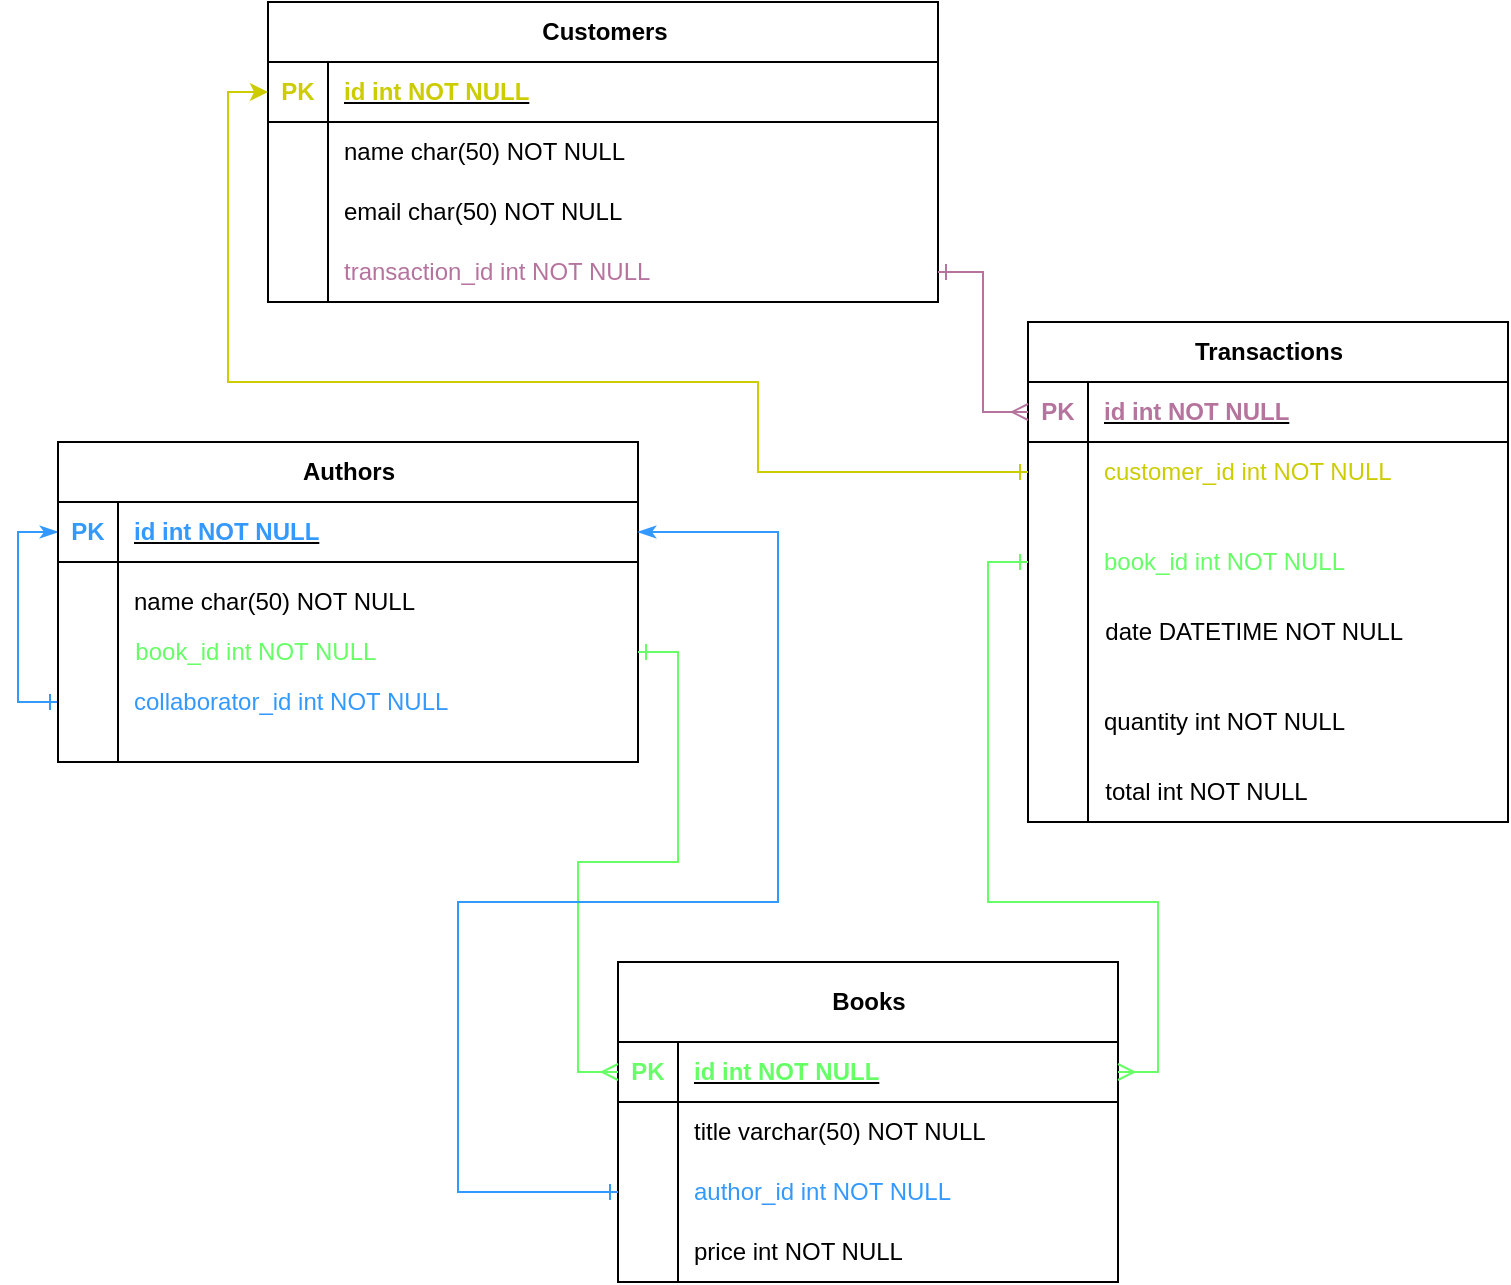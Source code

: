 <mxfile version="24.2.7" type="github">
  <diagram id="R2lEEEUBdFMjLlhIrx00" name="Page-1">
    <mxGraphModel dx="1644" dy="458" grid="1" gridSize="10" guides="1" tooltips="1" connect="1" arrows="1" fold="1" page="1" pageScale="1" pageWidth="850" pageHeight="1100" math="0" shadow="0" extFonts="Permanent Marker^https://fonts.googleapis.com/css?family=Permanent+Marker">
      <root>
        <mxCell id="0" />
        <mxCell id="1" parent="0" />
        <mxCell id="IxousX21tQbxsvC2TgI--34" value="Transactions" style="shape=table;startSize=30;container=1;collapsible=1;childLayout=tableLayout;fixedRows=1;rowLines=0;fontStyle=1;align=center;resizeLast=1;html=1;" parent="1" vertex="1">
          <mxGeometry x="505" y="170" width="240" height="250" as="geometry" />
        </mxCell>
        <mxCell id="IxousX21tQbxsvC2TgI--35" value="" style="shape=tableRow;horizontal=0;startSize=0;swimlaneHead=0;swimlaneBody=0;fillColor=none;collapsible=0;dropTarget=0;points=[[0,0.5],[1,0.5]];portConstraint=eastwest;top=0;left=0;right=0;bottom=1;" parent="IxousX21tQbxsvC2TgI--34" vertex="1">
          <mxGeometry y="30" width="240" height="30" as="geometry" />
        </mxCell>
        <mxCell id="IxousX21tQbxsvC2TgI--36" value="&lt;font color=&quot;#b5739d&quot;&gt;PK&lt;/font&gt;" style="shape=partialRectangle;connectable=0;fillColor=none;top=0;left=0;bottom=0;right=0;fontStyle=1;overflow=hidden;whiteSpace=wrap;html=1;" parent="IxousX21tQbxsvC2TgI--35" vertex="1">
          <mxGeometry width="30" height="30" as="geometry">
            <mxRectangle width="30" height="30" as="alternateBounds" />
          </mxGeometry>
        </mxCell>
        <mxCell id="IxousX21tQbxsvC2TgI--37" value="&lt;font color=&quot;#b5739d&quot;&gt;id int NOT NULL&lt;/font&gt;" style="shape=partialRectangle;connectable=0;fillColor=none;top=0;left=0;bottom=0;right=0;align=left;spacingLeft=6;fontStyle=5;overflow=hidden;whiteSpace=wrap;html=1;" parent="IxousX21tQbxsvC2TgI--35" vertex="1">
          <mxGeometry x="30" width="210" height="30" as="geometry">
            <mxRectangle width="210" height="30" as="alternateBounds" />
          </mxGeometry>
        </mxCell>
        <mxCell id="IxousX21tQbxsvC2TgI--38" value="" style="shape=tableRow;horizontal=0;startSize=0;swimlaneHead=0;swimlaneBody=0;fillColor=none;collapsible=0;dropTarget=0;points=[[0,0.5],[1,0.5]];portConstraint=eastwest;top=0;left=0;right=0;bottom=0;" parent="IxousX21tQbxsvC2TgI--34" vertex="1">
          <mxGeometry y="60" width="240" height="30" as="geometry" />
        </mxCell>
        <mxCell id="IxousX21tQbxsvC2TgI--39" value="" style="shape=partialRectangle;connectable=0;fillColor=none;top=0;left=0;bottom=0;right=0;editable=1;overflow=hidden;whiteSpace=wrap;html=1;" parent="IxousX21tQbxsvC2TgI--38" vertex="1">
          <mxGeometry width="30" height="30" as="geometry">
            <mxRectangle width="30" height="30" as="alternateBounds" />
          </mxGeometry>
        </mxCell>
        <mxCell id="IxousX21tQbxsvC2TgI--40" value="&lt;font color=&quot;#cccc00&quot;&gt;customer_id int NOT NULL&lt;/font&gt;" style="shape=partialRectangle;connectable=0;fillColor=none;top=0;left=0;bottom=0;right=0;align=left;spacingLeft=6;overflow=hidden;whiteSpace=wrap;html=1;" parent="IxousX21tQbxsvC2TgI--38" vertex="1">
          <mxGeometry x="30" width="210" height="30" as="geometry">
            <mxRectangle width="210" height="30" as="alternateBounds" />
          </mxGeometry>
        </mxCell>
        <mxCell id="IxousX21tQbxsvC2TgI--41" value="" style="shape=tableRow;horizontal=0;startSize=0;swimlaneHead=0;swimlaneBody=0;fillColor=none;collapsible=0;dropTarget=0;points=[[0,0.5],[1,0.5]];portConstraint=eastwest;top=0;left=0;right=0;bottom=0;" parent="IxousX21tQbxsvC2TgI--34" vertex="1">
          <mxGeometry y="90" width="240" height="60" as="geometry" />
        </mxCell>
        <mxCell id="IxousX21tQbxsvC2TgI--42" value="" style="shape=partialRectangle;connectable=0;fillColor=none;top=0;left=0;bottom=0;right=0;editable=1;overflow=hidden;whiteSpace=wrap;html=1;" parent="IxousX21tQbxsvC2TgI--41" vertex="1">
          <mxGeometry width="30" height="60" as="geometry">
            <mxRectangle width="30" height="60" as="alternateBounds" />
          </mxGeometry>
        </mxCell>
        <mxCell id="IxousX21tQbxsvC2TgI--43" value="&lt;font color=&quot;#66ff66&quot;&gt;book_id int NOT NULL&lt;/font&gt;" style="shape=partialRectangle;connectable=0;fillColor=none;top=0;left=0;bottom=0;right=0;align=left;spacingLeft=6;overflow=hidden;whiteSpace=wrap;html=1;" parent="IxousX21tQbxsvC2TgI--41" vertex="1">
          <mxGeometry x="30" width="210" height="60" as="geometry">
            <mxRectangle width="210" height="60" as="alternateBounds" />
          </mxGeometry>
        </mxCell>
        <mxCell id="IxousX21tQbxsvC2TgI--44" value="" style="shape=tableRow;horizontal=0;startSize=0;swimlaneHead=0;swimlaneBody=0;fillColor=none;collapsible=0;dropTarget=0;points=[[0,0.5],[1,0.5]];portConstraint=eastwest;top=0;left=0;right=0;bottom=0;" parent="IxousX21tQbxsvC2TgI--34" vertex="1">
          <mxGeometry y="150" width="240" height="100" as="geometry" />
        </mxCell>
        <mxCell id="IxousX21tQbxsvC2TgI--45" value="" style="shape=partialRectangle;connectable=0;fillColor=none;top=0;left=0;bottom=0;right=0;editable=1;overflow=hidden;whiteSpace=wrap;html=1;" parent="IxousX21tQbxsvC2TgI--44" vertex="1">
          <mxGeometry width="30" height="100" as="geometry">
            <mxRectangle width="30" height="100" as="alternateBounds" />
          </mxGeometry>
        </mxCell>
        <mxCell id="IxousX21tQbxsvC2TgI--46" value="quantity int NOT NULL" style="shape=partialRectangle;connectable=0;fillColor=none;top=0;left=0;bottom=0;right=0;align=left;spacingLeft=6;overflow=hidden;whiteSpace=wrap;html=1;" parent="IxousX21tQbxsvC2TgI--44" vertex="1">
          <mxGeometry x="30" width="210" height="100" as="geometry">
            <mxRectangle width="210" height="100" as="alternateBounds" />
          </mxGeometry>
        </mxCell>
        <mxCell id="IxousX21tQbxsvC2TgI--96" style="edgeStyle=orthogonalEdgeStyle;rounded=0;orthogonalLoop=1;jettySize=auto;html=1;entryX=0;entryY=0.5;entryDx=0;entryDy=0;startArrow=ERone;startFill=0;endArrow=classicThin;endFill=1;strokeColor=#3399FF;" parent="1" source="IxousX21tQbxsvC2TgI--87" target="IxousX21tQbxsvC2TgI--81" edge="1">
          <mxGeometry relative="1" as="geometry" />
        </mxCell>
        <mxCell id="IxousX21tQbxsvC2TgI--47" value="Books" style="shape=table;startSize=40;container=1;collapsible=1;childLayout=tableLayout;fixedRows=1;rowLines=0;fontStyle=1;align=center;resizeLast=1;html=1;" parent="1" vertex="1">
          <mxGeometry x="300" y="490" width="250" height="160" as="geometry" />
        </mxCell>
        <mxCell id="IxousX21tQbxsvC2TgI--48" value="" style="shape=tableRow;horizontal=0;startSize=0;swimlaneHead=0;swimlaneBody=0;fillColor=none;collapsible=0;dropTarget=0;points=[[0,0.5],[1,0.5]];portConstraint=eastwest;top=0;left=0;right=0;bottom=1;" parent="IxousX21tQbxsvC2TgI--47" vertex="1">
          <mxGeometry y="40" width="250" height="30" as="geometry" />
        </mxCell>
        <mxCell id="IxousX21tQbxsvC2TgI--49" value="&lt;font color=&quot;#66ff66&quot;&gt;PK&lt;/font&gt;" style="shape=partialRectangle;connectable=0;fillColor=none;top=0;left=0;bottom=0;right=0;fontStyle=1;overflow=hidden;whiteSpace=wrap;html=1;" parent="IxousX21tQbxsvC2TgI--48" vertex="1">
          <mxGeometry width="30" height="30" as="geometry">
            <mxRectangle width="30" height="30" as="alternateBounds" />
          </mxGeometry>
        </mxCell>
        <mxCell id="IxousX21tQbxsvC2TgI--50" value="&lt;font color=&quot;#66ff66&quot;&gt;id int NOT NULL&lt;/font&gt;" style="shape=partialRectangle;connectable=0;fillColor=none;top=0;left=0;bottom=0;right=0;align=left;spacingLeft=6;fontStyle=5;overflow=hidden;whiteSpace=wrap;html=1;" parent="IxousX21tQbxsvC2TgI--48" vertex="1">
          <mxGeometry x="30" width="220" height="30" as="geometry">
            <mxRectangle width="220" height="30" as="alternateBounds" />
          </mxGeometry>
        </mxCell>
        <mxCell id="IxousX21tQbxsvC2TgI--51" value="" style="shape=tableRow;horizontal=0;startSize=0;swimlaneHead=0;swimlaneBody=0;fillColor=none;collapsible=0;dropTarget=0;points=[[0,0.5],[1,0.5]];portConstraint=eastwest;top=0;left=0;right=0;bottom=0;" parent="IxousX21tQbxsvC2TgI--47" vertex="1">
          <mxGeometry y="70" width="250" height="30" as="geometry" />
        </mxCell>
        <mxCell id="IxousX21tQbxsvC2TgI--52" value="" style="shape=partialRectangle;connectable=0;fillColor=none;top=0;left=0;bottom=0;right=0;editable=1;overflow=hidden;whiteSpace=wrap;html=1;" parent="IxousX21tQbxsvC2TgI--51" vertex="1">
          <mxGeometry width="30" height="30" as="geometry">
            <mxRectangle width="30" height="30" as="alternateBounds" />
          </mxGeometry>
        </mxCell>
        <mxCell id="IxousX21tQbxsvC2TgI--53" value="title varchar(50) NOT NULL" style="shape=partialRectangle;connectable=0;fillColor=none;top=0;left=0;bottom=0;right=0;align=left;spacingLeft=6;overflow=hidden;whiteSpace=wrap;html=1;" parent="IxousX21tQbxsvC2TgI--51" vertex="1">
          <mxGeometry x="30" width="220" height="30" as="geometry">
            <mxRectangle width="220" height="30" as="alternateBounds" />
          </mxGeometry>
        </mxCell>
        <mxCell id="IxousX21tQbxsvC2TgI--54" value="" style="shape=tableRow;horizontal=0;startSize=0;swimlaneHead=0;swimlaneBody=0;fillColor=none;collapsible=0;dropTarget=0;points=[[0,0.5],[1,0.5]];portConstraint=eastwest;top=0;left=0;right=0;bottom=0;" parent="IxousX21tQbxsvC2TgI--47" vertex="1">
          <mxGeometry y="100" width="250" height="30" as="geometry" />
        </mxCell>
        <mxCell id="IxousX21tQbxsvC2TgI--55" value="" style="shape=partialRectangle;connectable=0;fillColor=none;top=0;left=0;bottom=0;right=0;editable=1;overflow=hidden;whiteSpace=wrap;html=1;" parent="IxousX21tQbxsvC2TgI--54" vertex="1">
          <mxGeometry width="30" height="30" as="geometry">
            <mxRectangle width="30" height="30" as="alternateBounds" />
          </mxGeometry>
        </mxCell>
        <mxCell id="IxousX21tQbxsvC2TgI--56" value="&lt;font color=&quot;#3399ff&quot;&gt;author_id int NOT NULL&lt;/font&gt;" style="shape=partialRectangle;connectable=0;fillColor=none;top=0;left=0;bottom=0;right=0;align=left;spacingLeft=6;overflow=hidden;whiteSpace=wrap;html=1;" parent="IxousX21tQbxsvC2TgI--54" vertex="1">
          <mxGeometry x="30" width="220" height="30" as="geometry">
            <mxRectangle width="220" height="30" as="alternateBounds" />
          </mxGeometry>
        </mxCell>
        <mxCell id="IxousX21tQbxsvC2TgI--57" value="" style="shape=tableRow;horizontal=0;startSize=0;swimlaneHead=0;swimlaneBody=0;fillColor=none;collapsible=0;dropTarget=0;points=[[0,0.5],[1,0.5]];portConstraint=eastwest;top=0;left=0;right=0;bottom=0;" parent="IxousX21tQbxsvC2TgI--47" vertex="1">
          <mxGeometry y="130" width="250" height="30" as="geometry" />
        </mxCell>
        <mxCell id="IxousX21tQbxsvC2TgI--58" value="" style="shape=partialRectangle;connectable=0;fillColor=none;top=0;left=0;bottom=0;right=0;editable=1;overflow=hidden;whiteSpace=wrap;html=1;" parent="IxousX21tQbxsvC2TgI--57" vertex="1">
          <mxGeometry width="30" height="30" as="geometry">
            <mxRectangle width="30" height="30" as="alternateBounds" />
          </mxGeometry>
        </mxCell>
        <mxCell id="IxousX21tQbxsvC2TgI--59" value="price int NOT NULL" style="shape=partialRectangle;connectable=0;fillColor=none;top=0;left=0;bottom=0;right=0;align=left;spacingLeft=6;overflow=hidden;whiteSpace=wrap;html=1;" parent="IxousX21tQbxsvC2TgI--57" vertex="1">
          <mxGeometry x="30" width="220" height="30" as="geometry">
            <mxRectangle width="220" height="30" as="alternateBounds" />
          </mxGeometry>
        </mxCell>
        <mxCell id="IxousX21tQbxsvC2TgI--77" style="edgeStyle=orthogonalEdgeStyle;rounded=0;orthogonalLoop=1;jettySize=auto;html=1;startArrow=ERone;startFill=0;endArrow=ERmany;endFill=0;entryX=1;entryY=0.5;entryDx=0;entryDy=0;strokeColor=#66FF66;" parent="1" source="IxousX21tQbxsvC2TgI--41" target="IxousX21tQbxsvC2TgI--48" edge="1">
          <mxGeometry relative="1" as="geometry">
            <Array as="points">
              <mxPoint x="485" y="290" />
              <mxPoint x="485" y="460" />
              <mxPoint x="570" y="460" />
              <mxPoint x="570" y="545" />
            </Array>
          </mxGeometry>
        </mxCell>
        <mxCell id="IxousX21tQbxsvC2TgI--80" value="Authors" style="shape=table;startSize=30;container=1;collapsible=1;childLayout=tableLayout;fixedRows=1;rowLines=0;fontStyle=1;align=center;resizeLast=1;html=1;" parent="1" vertex="1">
          <mxGeometry x="20" y="230" width="290" height="160" as="geometry" />
        </mxCell>
        <mxCell id="IxousX21tQbxsvC2TgI--81" value="" style="shape=tableRow;horizontal=0;startSize=0;swimlaneHead=0;swimlaneBody=0;fillColor=none;collapsible=0;dropTarget=0;points=[[0,0.5],[1,0.5]];portConstraint=eastwest;top=0;left=0;right=0;bottom=1;" parent="IxousX21tQbxsvC2TgI--80" vertex="1">
          <mxGeometry y="30" width="290" height="30" as="geometry" />
        </mxCell>
        <mxCell id="IxousX21tQbxsvC2TgI--82" value="&lt;font color=&quot;#3399ff&quot;&gt;PK&lt;/font&gt;" style="shape=partialRectangle;connectable=0;fillColor=none;top=0;left=0;bottom=0;right=0;fontStyle=1;overflow=hidden;whiteSpace=wrap;html=1;" parent="IxousX21tQbxsvC2TgI--81" vertex="1">
          <mxGeometry width="30" height="30" as="geometry">
            <mxRectangle width="30" height="30" as="alternateBounds" />
          </mxGeometry>
        </mxCell>
        <mxCell id="IxousX21tQbxsvC2TgI--83" value="&lt;font color=&quot;#3399ff&quot;&gt;id int NOT NULL&lt;/font&gt;" style="shape=partialRectangle;connectable=0;fillColor=none;top=0;left=0;bottom=0;right=0;align=left;spacingLeft=6;fontStyle=5;overflow=hidden;whiteSpace=wrap;html=1;" parent="IxousX21tQbxsvC2TgI--81" vertex="1">
          <mxGeometry x="30" width="260" height="30" as="geometry">
            <mxRectangle width="260" height="30" as="alternateBounds" />
          </mxGeometry>
        </mxCell>
        <mxCell id="IxousX21tQbxsvC2TgI--84" value="" style="shape=tableRow;horizontal=0;startSize=0;swimlaneHead=0;swimlaneBody=0;fillColor=none;collapsible=0;dropTarget=0;points=[[0,0.5],[1,0.5]];portConstraint=eastwest;top=0;left=0;right=0;bottom=0;" parent="IxousX21tQbxsvC2TgI--80" vertex="1">
          <mxGeometry y="60" width="290" height="40" as="geometry" />
        </mxCell>
        <mxCell id="IxousX21tQbxsvC2TgI--85" value="" style="shape=partialRectangle;connectable=0;fillColor=none;top=0;left=0;bottom=0;right=0;editable=1;overflow=hidden;whiteSpace=wrap;html=1;" parent="IxousX21tQbxsvC2TgI--84" vertex="1">
          <mxGeometry width="30" height="40" as="geometry">
            <mxRectangle width="30" height="40" as="alternateBounds" />
          </mxGeometry>
        </mxCell>
        <mxCell id="IxousX21tQbxsvC2TgI--86" value="name char(50) NOT NULL" style="shape=partialRectangle;connectable=0;fillColor=none;top=0;left=0;bottom=0;right=0;align=left;spacingLeft=6;overflow=hidden;whiteSpace=wrap;html=1;" parent="IxousX21tQbxsvC2TgI--84" vertex="1">
          <mxGeometry x="30" width="260" height="40" as="geometry">
            <mxRectangle width="260" height="40" as="alternateBounds" />
          </mxGeometry>
        </mxCell>
        <mxCell id="IxousX21tQbxsvC2TgI--87" value="" style="shape=tableRow;horizontal=0;startSize=0;swimlaneHead=0;swimlaneBody=0;fillColor=none;collapsible=0;dropTarget=0;points=[[0,0.5],[1,0.5]];portConstraint=eastwest;top=0;left=0;right=0;bottom=0;" parent="IxousX21tQbxsvC2TgI--80" vertex="1">
          <mxGeometry y="100" width="290" height="60" as="geometry" />
        </mxCell>
        <mxCell id="IxousX21tQbxsvC2TgI--88" value="" style="shape=partialRectangle;connectable=0;fillColor=none;top=0;left=0;bottom=0;right=0;editable=1;overflow=hidden;whiteSpace=wrap;html=1;" parent="IxousX21tQbxsvC2TgI--87" vertex="1">
          <mxGeometry width="30" height="60" as="geometry">
            <mxRectangle width="30" height="60" as="alternateBounds" />
          </mxGeometry>
        </mxCell>
        <mxCell id="IxousX21tQbxsvC2TgI--89" value="&lt;font color=&quot;#3399ff&quot;&gt;collaborator_id int NOT NULL&lt;/font&gt;" style="shape=partialRectangle;connectable=0;fillColor=none;top=0;left=0;bottom=0;right=0;align=left;spacingLeft=6;overflow=hidden;whiteSpace=wrap;html=1;" parent="IxousX21tQbxsvC2TgI--87" vertex="1">
          <mxGeometry x="30" width="260" height="60" as="geometry">
            <mxRectangle width="260" height="60" as="alternateBounds" />
          </mxGeometry>
        </mxCell>
        <mxCell id="IxousX21tQbxsvC2TgI--95" style="edgeStyle=orthogonalEdgeStyle;rounded=0;orthogonalLoop=1;jettySize=auto;html=1;exitX=1;exitY=0.5;exitDx=0;exitDy=0;startArrow=ERone;startFill=0;endArrow=ERmany;endFill=0;entryX=0;entryY=0.5;entryDx=0;entryDy=0;strokeColor=#66FF66;" parent="1" source="ciNOBS6E4auzWk_zKsiS-15" target="IxousX21tQbxsvC2TgI--48" edge="1">
          <mxGeometry relative="1" as="geometry" />
        </mxCell>
        <mxCell id="IxousX21tQbxsvC2TgI--98" value="&amp;nbsp; date DATETIME NOT NULL&amp;nbsp;" style="text;strokeColor=none;align=left;fillColor=none;html=1;verticalAlign=middle;whiteSpace=wrap;rounded=0;" parent="1" vertex="1">
          <mxGeometry x="535" y="310" width="210" height="30" as="geometry" />
        </mxCell>
        <mxCell id="IxousX21tQbxsvC2TgI--99" value="&amp;nbsp; total int NOT NULL" style="text;strokeColor=none;align=left;fillColor=none;html=1;verticalAlign=middle;whiteSpace=wrap;rounded=0;" parent="1" vertex="1">
          <mxGeometry x="535" y="390" width="210" height="30" as="geometry" />
        </mxCell>
        <mxCell id="ciNOBS6E4auzWk_zKsiS-1" value="Customers" style="shape=table;startSize=30;container=1;collapsible=1;childLayout=tableLayout;fixedRows=1;rowLines=0;fontStyle=1;align=center;resizeLast=1;html=1;" vertex="1" parent="1">
          <mxGeometry x="125" y="10" width="335" height="150" as="geometry" />
        </mxCell>
        <mxCell id="ciNOBS6E4auzWk_zKsiS-2" value="" style="shape=tableRow;horizontal=0;startSize=0;swimlaneHead=0;swimlaneBody=0;fillColor=none;collapsible=0;dropTarget=0;points=[[0,0.5],[1,0.5]];portConstraint=eastwest;top=0;left=0;right=0;bottom=1;" vertex="1" parent="ciNOBS6E4auzWk_zKsiS-1">
          <mxGeometry y="30" width="335" height="30" as="geometry" />
        </mxCell>
        <mxCell id="ciNOBS6E4auzWk_zKsiS-3" value="&lt;font color=&quot;#cccc00&quot;&gt;PK&lt;/font&gt;" style="shape=partialRectangle;connectable=0;fillColor=none;top=0;left=0;bottom=0;right=0;fontStyle=1;overflow=hidden;whiteSpace=wrap;html=1;" vertex="1" parent="ciNOBS6E4auzWk_zKsiS-2">
          <mxGeometry width="30" height="30" as="geometry">
            <mxRectangle width="30" height="30" as="alternateBounds" />
          </mxGeometry>
        </mxCell>
        <mxCell id="ciNOBS6E4auzWk_zKsiS-4" value="&lt;font color=&quot;#cccc00&quot;&gt;id int NOT NULL&lt;/font&gt;" style="shape=partialRectangle;connectable=0;fillColor=none;top=0;left=0;bottom=0;right=0;align=left;spacingLeft=6;fontStyle=5;overflow=hidden;whiteSpace=wrap;html=1;" vertex="1" parent="ciNOBS6E4auzWk_zKsiS-2">
          <mxGeometry x="30" width="305" height="30" as="geometry">
            <mxRectangle width="305" height="30" as="alternateBounds" />
          </mxGeometry>
        </mxCell>
        <mxCell id="ciNOBS6E4auzWk_zKsiS-5" value="" style="shape=tableRow;horizontal=0;startSize=0;swimlaneHead=0;swimlaneBody=0;fillColor=none;collapsible=0;dropTarget=0;points=[[0,0.5],[1,0.5]];portConstraint=eastwest;top=0;left=0;right=0;bottom=0;" vertex="1" parent="ciNOBS6E4auzWk_zKsiS-1">
          <mxGeometry y="60" width="335" height="30" as="geometry" />
        </mxCell>
        <mxCell id="ciNOBS6E4auzWk_zKsiS-6" value="" style="shape=partialRectangle;connectable=0;fillColor=none;top=0;left=0;bottom=0;right=0;editable=1;overflow=hidden;whiteSpace=wrap;html=1;" vertex="1" parent="ciNOBS6E4auzWk_zKsiS-5">
          <mxGeometry width="30" height="30" as="geometry">
            <mxRectangle width="30" height="30" as="alternateBounds" />
          </mxGeometry>
        </mxCell>
        <mxCell id="ciNOBS6E4auzWk_zKsiS-7" value="name char(50) NOT NULL" style="shape=partialRectangle;connectable=0;fillColor=none;top=0;left=0;bottom=0;right=0;align=left;spacingLeft=6;overflow=hidden;whiteSpace=wrap;html=1;" vertex="1" parent="ciNOBS6E4auzWk_zKsiS-5">
          <mxGeometry x="30" width="305" height="30" as="geometry">
            <mxRectangle width="305" height="30" as="alternateBounds" />
          </mxGeometry>
        </mxCell>
        <mxCell id="ciNOBS6E4auzWk_zKsiS-8" value="" style="shape=tableRow;horizontal=0;startSize=0;swimlaneHead=0;swimlaneBody=0;fillColor=none;collapsible=0;dropTarget=0;points=[[0,0.5],[1,0.5]];portConstraint=eastwest;top=0;left=0;right=0;bottom=0;" vertex="1" parent="ciNOBS6E4auzWk_zKsiS-1">
          <mxGeometry y="90" width="335" height="30" as="geometry" />
        </mxCell>
        <mxCell id="ciNOBS6E4auzWk_zKsiS-9" value="" style="shape=partialRectangle;connectable=0;fillColor=none;top=0;left=0;bottom=0;right=0;editable=1;overflow=hidden;whiteSpace=wrap;html=1;" vertex="1" parent="ciNOBS6E4auzWk_zKsiS-8">
          <mxGeometry width="30" height="30" as="geometry">
            <mxRectangle width="30" height="30" as="alternateBounds" />
          </mxGeometry>
        </mxCell>
        <mxCell id="ciNOBS6E4auzWk_zKsiS-10" value="email char(50) NOT NULL" style="shape=partialRectangle;connectable=0;fillColor=none;top=0;left=0;bottom=0;right=0;align=left;spacingLeft=6;overflow=hidden;whiteSpace=wrap;html=1;" vertex="1" parent="ciNOBS6E4auzWk_zKsiS-8">
          <mxGeometry x="30" width="305" height="30" as="geometry">
            <mxRectangle width="305" height="30" as="alternateBounds" />
          </mxGeometry>
        </mxCell>
        <mxCell id="ciNOBS6E4auzWk_zKsiS-11" value="" style="shape=tableRow;horizontal=0;startSize=0;swimlaneHead=0;swimlaneBody=0;fillColor=none;collapsible=0;dropTarget=0;points=[[0,0.5],[1,0.5]];portConstraint=eastwest;top=0;left=0;right=0;bottom=0;" vertex="1" parent="ciNOBS6E4auzWk_zKsiS-1">
          <mxGeometry y="120" width="335" height="30" as="geometry" />
        </mxCell>
        <mxCell id="ciNOBS6E4auzWk_zKsiS-12" value="" style="shape=partialRectangle;connectable=0;fillColor=none;top=0;left=0;bottom=0;right=0;editable=1;overflow=hidden;whiteSpace=wrap;html=1;" vertex="1" parent="ciNOBS6E4auzWk_zKsiS-11">
          <mxGeometry width="30" height="30" as="geometry">
            <mxRectangle width="30" height="30" as="alternateBounds" />
          </mxGeometry>
        </mxCell>
        <mxCell id="ciNOBS6E4auzWk_zKsiS-13" value="&lt;font color=&quot;#b5739d&quot;&gt;transaction_id int NOT NULL&lt;/font&gt;" style="shape=partialRectangle;connectable=0;fillColor=none;top=0;left=0;bottom=0;right=0;align=left;spacingLeft=6;overflow=hidden;whiteSpace=wrap;html=1;" vertex="1" parent="ciNOBS6E4auzWk_zKsiS-11">
          <mxGeometry x="30" width="305" height="30" as="geometry">
            <mxRectangle width="305" height="30" as="alternateBounds" />
          </mxGeometry>
        </mxCell>
        <mxCell id="ciNOBS6E4auzWk_zKsiS-14" style="edgeStyle=orthogonalEdgeStyle;rounded=0;orthogonalLoop=1;jettySize=auto;html=1;entryX=0;entryY=0.5;entryDx=0;entryDy=0;startArrow=ERone;startFill=0;endArrow=ERmany;endFill=0;strokeColor=#B5739D;" edge="1" parent="1" source="ciNOBS6E4auzWk_zKsiS-11" target="IxousX21tQbxsvC2TgI--35">
          <mxGeometry relative="1" as="geometry" />
        </mxCell>
        <mxCell id="ciNOBS6E4auzWk_zKsiS-15" value="&lt;font color=&quot;#66ff66&quot;&gt;&amp;nbsp; book_id int NOT NULL&lt;/font&gt;" style="text;strokeColor=none;align=left;fillColor=none;html=1;verticalAlign=middle;whiteSpace=wrap;rounded=0;" vertex="1" parent="1">
          <mxGeometry x="50" y="320" width="260" height="30" as="geometry" />
        </mxCell>
        <mxCell id="ciNOBS6E4auzWk_zKsiS-16" style="edgeStyle=orthogonalEdgeStyle;rounded=0;orthogonalLoop=1;jettySize=auto;html=1;entryX=1;entryY=0.5;entryDx=0;entryDy=0;startArrow=ERone;startFill=0;endArrow=classicThin;endFill=1;strokeColor=#3399FF;" edge="1" parent="1" source="IxousX21tQbxsvC2TgI--54" target="IxousX21tQbxsvC2TgI--81">
          <mxGeometry relative="1" as="geometry">
            <Array as="points">
              <mxPoint x="220" y="605" />
              <mxPoint x="220" y="460" />
              <mxPoint x="380" y="460" />
              <mxPoint x="380" y="275" />
            </Array>
          </mxGeometry>
        </mxCell>
        <mxCell id="ciNOBS6E4auzWk_zKsiS-17" style="edgeStyle=orthogonalEdgeStyle;rounded=0;orthogonalLoop=1;jettySize=auto;html=1;entryX=0;entryY=0.5;entryDx=0;entryDy=0;exitX=0;exitY=0.5;exitDx=0;exitDy=0;startArrow=ERone;startFill=0;strokeColor=#CCCC00;" edge="1" parent="1" source="IxousX21tQbxsvC2TgI--38" target="ciNOBS6E4auzWk_zKsiS-2">
          <mxGeometry relative="1" as="geometry">
            <Array as="points">
              <mxPoint x="370" y="245" />
              <mxPoint x="370" y="200" />
              <mxPoint x="105" y="200" />
              <mxPoint x="105" y="55" />
            </Array>
          </mxGeometry>
        </mxCell>
      </root>
    </mxGraphModel>
  </diagram>
</mxfile>
